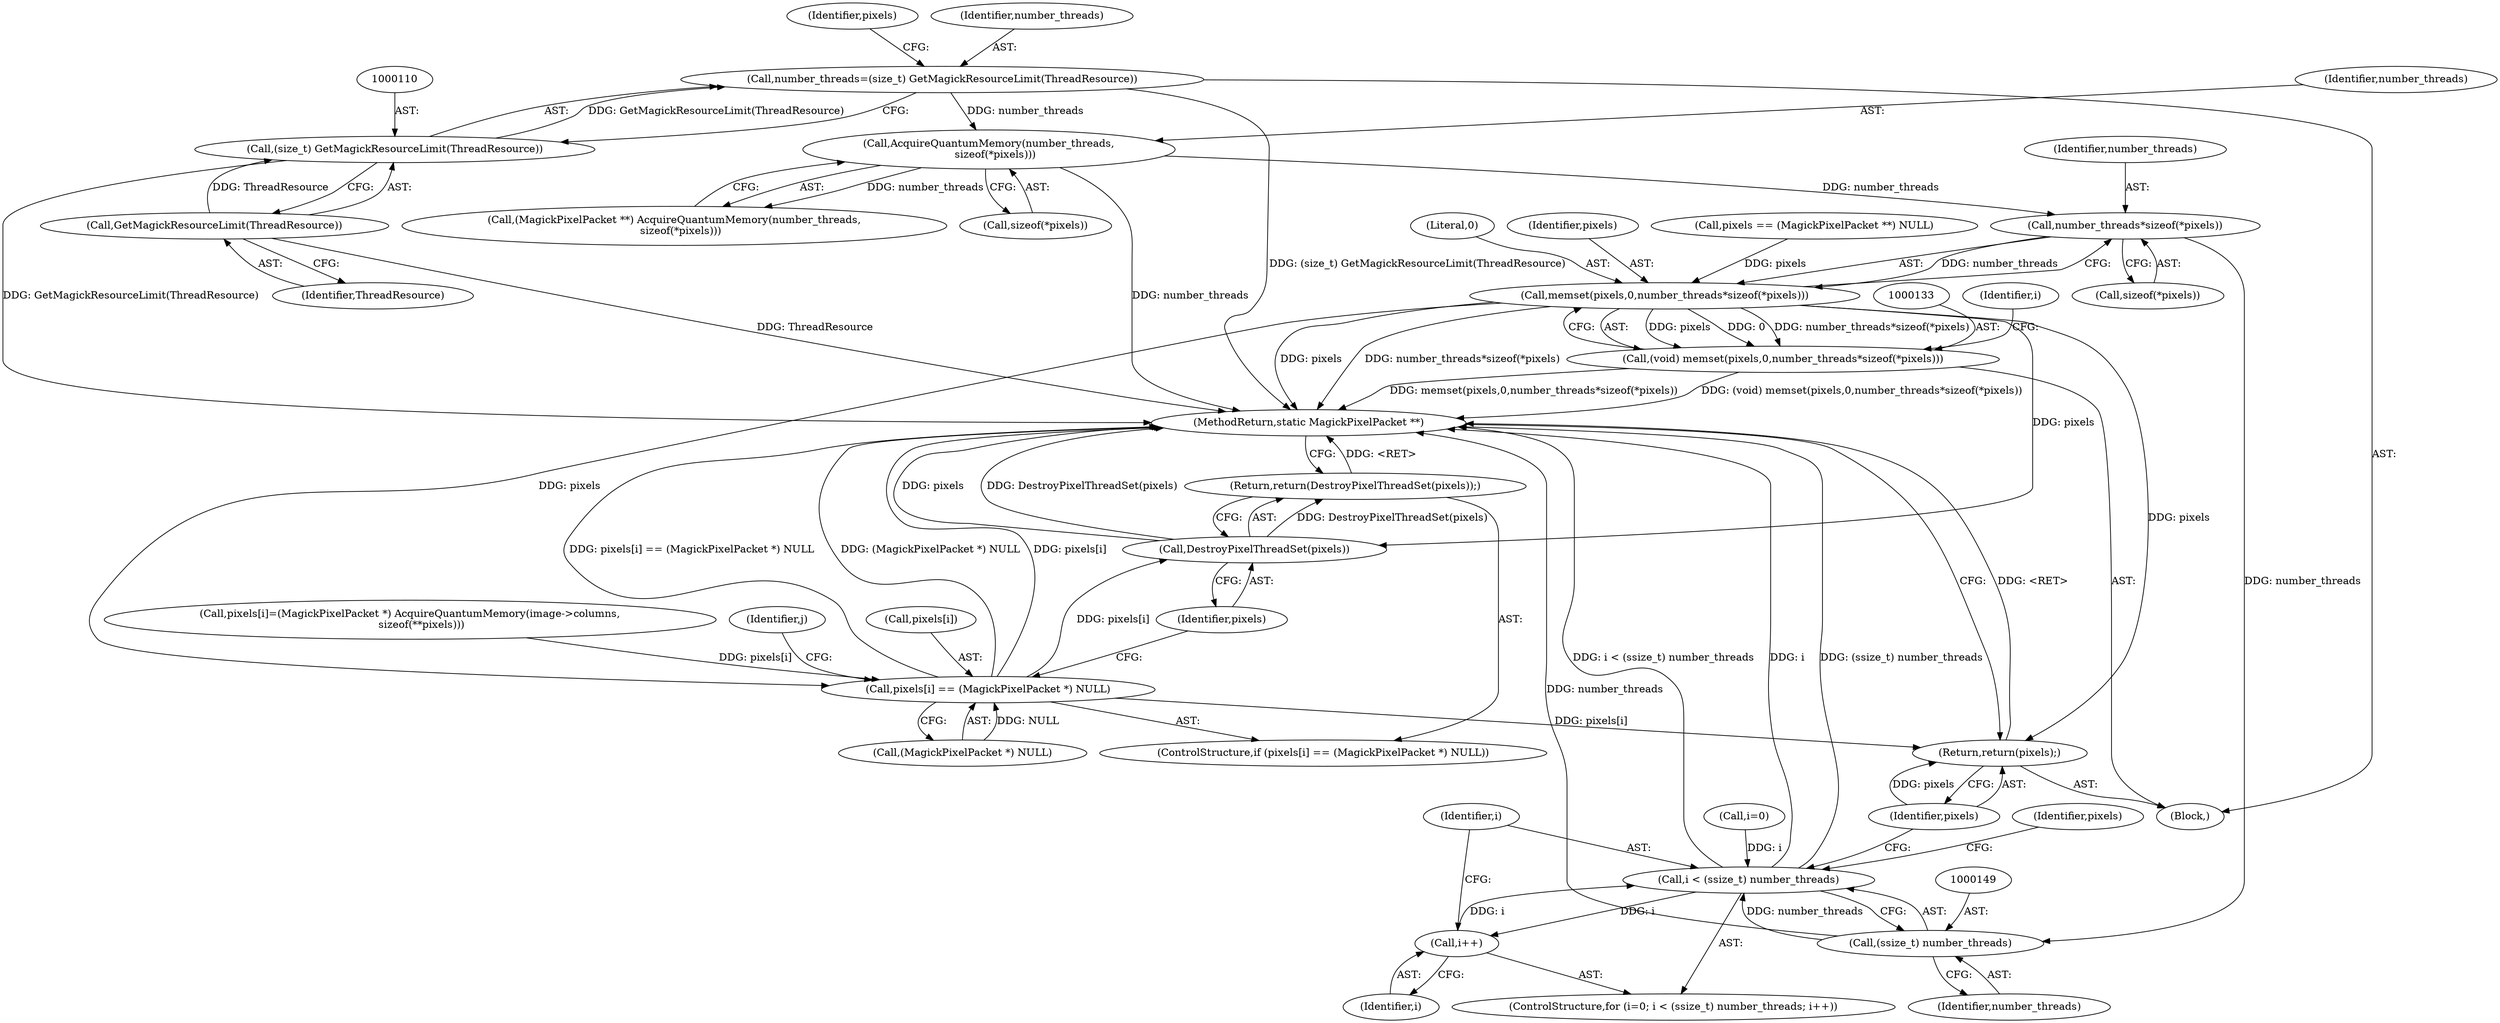 digraph "0_ImageMagick6_5e409ae7a389cdf2ed17469303be3f3f21cec450@API" {
"1000137" [label="(Call,number_threads*sizeof(*pixels))"];
"1000117" [label="(Call,AcquireQuantumMemory(number_threads,\n    sizeof(*pixels)))"];
"1000107" [label="(Call,number_threads=(size_t) GetMagickResourceLimit(ThreadResource))"];
"1000109" [label="(Call,(size_t) GetMagickResourceLimit(ThreadResource))"];
"1000111" [label="(Call,GetMagickResourceLimit(ThreadResource))"];
"1000134" [label="(Call,memset(pixels,0,number_threads*sizeof(*pixels)))"];
"1000132" [label="(Call,(void) memset(pixels,0,number_threads*sizeof(*pixels)))"];
"1000169" [label="(Call,pixels[i] == (MagickPixelPacket *) NULL)"];
"1000177" [label="(Call,DestroyPixelThreadSet(pixels))"];
"1000176" [label="(Return,return(DestroyPixelThreadSet(pixels));)"];
"1000200" [label="(Return,return(pixels);)"];
"1000148" [label="(Call,(ssize_t) number_threads)"];
"1000146" [label="(Call,i < (ssize_t) number_threads)"];
"1000151" [label="(Call,i++)"];
"1000146" [label="(Call,i < (ssize_t) number_threads)"];
"1000109" [label="(Call,(size_t) GetMagickResourceLimit(ThreadResource))"];
"1000178" [label="(Identifier,pixels)"];
"1000154" [label="(Call,pixels[i]=(MagickPixelPacket *) AcquireQuantumMemory(image->columns,\n       sizeof(**pixels)))"];
"1000112" [label="(Identifier,ThreadResource)"];
"1000181" [label="(Identifier,j)"];
"1000139" [label="(Call,sizeof(*pixels))"];
"1000177" [label="(Call,DestroyPixelThreadSet(pixels))"];
"1000115" [label="(Call,(MagickPixelPacket **) AcquireQuantumMemory(number_threads,\n    sizeof(*pixels)))"];
"1000136" [label="(Literal,0)"];
"1000138" [label="(Identifier,number_threads)"];
"1000114" [label="(Identifier,pixels)"];
"1000118" [label="(Identifier,number_threads)"];
"1000111" [label="(Call,GetMagickResourceLimit(ThreadResource))"];
"1000156" [label="(Identifier,pixels)"];
"1000137" [label="(Call,number_threads*sizeof(*pixels))"];
"1000201" [label="(Identifier,pixels)"];
"1000135" [label="(Identifier,pixels)"];
"1000202" [label="(MethodReturn,static MagickPixelPacket **)"];
"1000173" [label="(Call,(MagickPixelPacket *) NULL)"];
"1000119" [label="(Call,sizeof(*pixels))"];
"1000123" [label="(Call,pixels == (MagickPixelPacket **) NULL)"];
"1000200" [label="(Return,return(pixels);)"];
"1000148" [label="(Call,(ssize_t) number_threads)"];
"1000117" [label="(Call,AcquireQuantumMemory(number_threads,\n    sizeof(*pixels)))"];
"1000176" [label="(Return,return(DestroyPixelThreadSet(pixels));)"];
"1000152" [label="(Identifier,i)"];
"1000170" [label="(Call,pixels[i])"];
"1000147" [label="(Identifier,i)"];
"1000151" [label="(Call,i++)"];
"1000142" [label="(ControlStructure,for (i=0; i < (ssize_t) number_threads; i++))"];
"1000102" [label="(Block,)"];
"1000168" [label="(ControlStructure,if (pixels[i] == (MagickPixelPacket *) NULL))"];
"1000143" [label="(Call,i=0)"];
"1000107" [label="(Call,number_threads=(size_t) GetMagickResourceLimit(ThreadResource))"];
"1000132" [label="(Call,(void) memset(pixels,0,number_threads*sizeof(*pixels)))"];
"1000108" [label="(Identifier,number_threads)"];
"1000169" [label="(Call,pixels[i] == (MagickPixelPacket *) NULL)"];
"1000150" [label="(Identifier,number_threads)"];
"1000134" [label="(Call,memset(pixels,0,number_threads*sizeof(*pixels)))"];
"1000144" [label="(Identifier,i)"];
"1000137" -> "1000134"  [label="AST: "];
"1000137" -> "1000139"  [label="CFG: "];
"1000138" -> "1000137"  [label="AST: "];
"1000139" -> "1000137"  [label="AST: "];
"1000134" -> "1000137"  [label="CFG: "];
"1000137" -> "1000134"  [label="DDG: number_threads"];
"1000117" -> "1000137"  [label="DDG: number_threads"];
"1000137" -> "1000148"  [label="DDG: number_threads"];
"1000117" -> "1000115"  [label="AST: "];
"1000117" -> "1000119"  [label="CFG: "];
"1000118" -> "1000117"  [label="AST: "];
"1000119" -> "1000117"  [label="AST: "];
"1000115" -> "1000117"  [label="CFG: "];
"1000117" -> "1000202"  [label="DDG: number_threads"];
"1000117" -> "1000115"  [label="DDG: number_threads"];
"1000107" -> "1000117"  [label="DDG: number_threads"];
"1000107" -> "1000102"  [label="AST: "];
"1000107" -> "1000109"  [label="CFG: "];
"1000108" -> "1000107"  [label="AST: "];
"1000109" -> "1000107"  [label="AST: "];
"1000114" -> "1000107"  [label="CFG: "];
"1000107" -> "1000202"  [label="DDG: (size_t) GetMagickResourceLimit(ThreadResource)"];
"1000109" -> "1000107"  [label="DDG: GetMagickResourceLimit(ThreadResource)"];
"1000109" -> "1000111"  [label="CFG: "];
"1000110" -> "1000109"  [label="AST: "];
"1000111" -> "1000109"  [label="AST: "];
"1000109" -> "1000202"  [label="DDG: GetMagickResourceLimit(ThreadResource)"];
"1000111" -> "1000109"  [label="DDG: ThreadResource"];
"1000111" -> "1000112"  [label="CFG: "];
"1000112" -> "1000111"  [label="AST: "];
"1000111" -> "1000202"  [label="DDG: ThreadResource"];
"1000134" -> "1000132"  [label="AST: "];
"1000135" -> "1000134"  [label="AST: "];
"1000136" -> "1000134"  [label="AST: "];
"1000132" -> "1000134"  [label="CFG: "];
"1000134" -> "1000202"  [label="DDG: pixels"];
"1000134" -> "1000202"  [label="DDG: number_threads*sizeof(*pixels)"];
"1000134" -> "1000132"  [label="DDG: pixels"];
"1000134" -> "1000132"  [label="DDG: 0"];
"1000134" -> "1000132"  [label="DDG: number_threads*sizeof(*pixels)"];
"1000123" -> "1000134"  [label="DDG: pixels"];
"1000134" -> "1000169"  [label="DDG: pixels"];
"1000134" -> "1000177"  [label="DDG: pixels"];
"1000134" -> "1000200"  [label="DDG: pixels"];
"1000132" -> "1000102"  [label="AST: "];
"1000133" -> "1000132"  [label="AST: "];
"1000144" -> "1000132"  [label="CFG: "];
"1000132" -> "1000202"  [label="DDG: (void) memset(pixels,0,number_threads*sizeof(*pixels))"];
"1000132" -> "1000202"  [label="DDG: memset(pixels,0,number_threads*sizeof(*pixels))"];
"1000169" -> "1000168"  [label="AST: "];
"1000169" -> "1000173"  [label="CFG: "];
"1000170" -> "1000169"  [label="AST: "];
"1000173" -> "1000169"  [label="AST: "];
"1000178" -> "1000169"  [label="CFG: "];
"1000181" -> "1000169"  [label="CFG: "];
"1000169" -> "1000202"  [label="DDG: pixels[i] == (MagickPixelPacket *) NULL"];
"1000169" -> "1000202"  [label="DDG: (MagickPixelPacket *) NULL"];
"1000169" -> "1000202"  [label="DDG: pixels[i]"];
"1000154" -> "1000169"  [label="DDG: pixels[i]"];
"1000173" -> "1000169"  [label="DDG: NULL"];
"1000169" -> "1000177"  [label="DDG: pixels[i]"];
"1000169" -> "1000200"  [label="DDG: pixels[i]"];
"1000177" -> "1000176"  [label="AST: "];
"1000177" -> "1000178"  [label="CFG: "];
"1000178" -> "1000177"  [label="AST: "];
"1000176" -> "1000177"  [label="CFG: "];
"1000177" -> "1000202"  [label="DDG: pixels"];
"1000177" -> "1000202"  [label="DDG: DestroyPixelThreadSet(pixels)"];
"1000177" -> "1000176"  [label="DDG: DestroyPixelThreadSet(pixels)"];
"1000176" -> "1000168"  [label="AST: "];
"1000202" -> "1000176"  [label="CFG: "];
"1000176" -> "1000202"  [label="DDG: <RET>"];
"1000200" -> "1000102"  [label="AST: "];
"1000200" -> "1000201"  [label="CFG: "];
"1000201" -> "1000200"  [label="AST: "];
"1000202" -> "1000200"  [label="CFG: "];
"1000200" -> "1000202"  [label="DDG: <RET>"];
"1000201" -> "1000200"  [label="DDG: pixels"];
"1000148" -> "1000146"  [label="AST: "];
"1000148" -> "1000150"  [label="CFG: "];
"1000149" -> "1000148"  [label="AST: "];
"1000150" -> "1000148"  [label="AST: "];
"1000146" -> "1000148"  [label="CFG: "];
"1000148" -> "1000202"  [label="DDG: number_threads"];
"1000148" -> "1000146"  [label="DDG: number_threads"];
"1000146" -> "1000142"  [label="AST: "];
"1000147" -> "1000146"  [label="AST: "];
"1000156" -> "1000146"  [label="CFG: "];
"1000201" -> "1000146"  [label="CFG: "];
"1000146" -> "1000202"  [label="DDG: (ssize_t) number_threads"];
"1000146" -> "1000202"  [label="DDG: i < (ssize_t) number_threads"];
"1000146" -> "1000202"  [label="DDG: i"];
"1000151" -> "1000146"  [label="DDG: i"];
"1000143" -> "1000146"  [label="DDG: i"];
"1000146" -> "1000151"  [label="DDG: i"];
"1000151" -> "1000142"  [label="AST: "];
"1000151" -> "1000152"  [label="CFG: "];
"1000152" -> "1000151"  [label="AST: "];
"1000147" -> "1000151"  [label="CFG: "];
}
